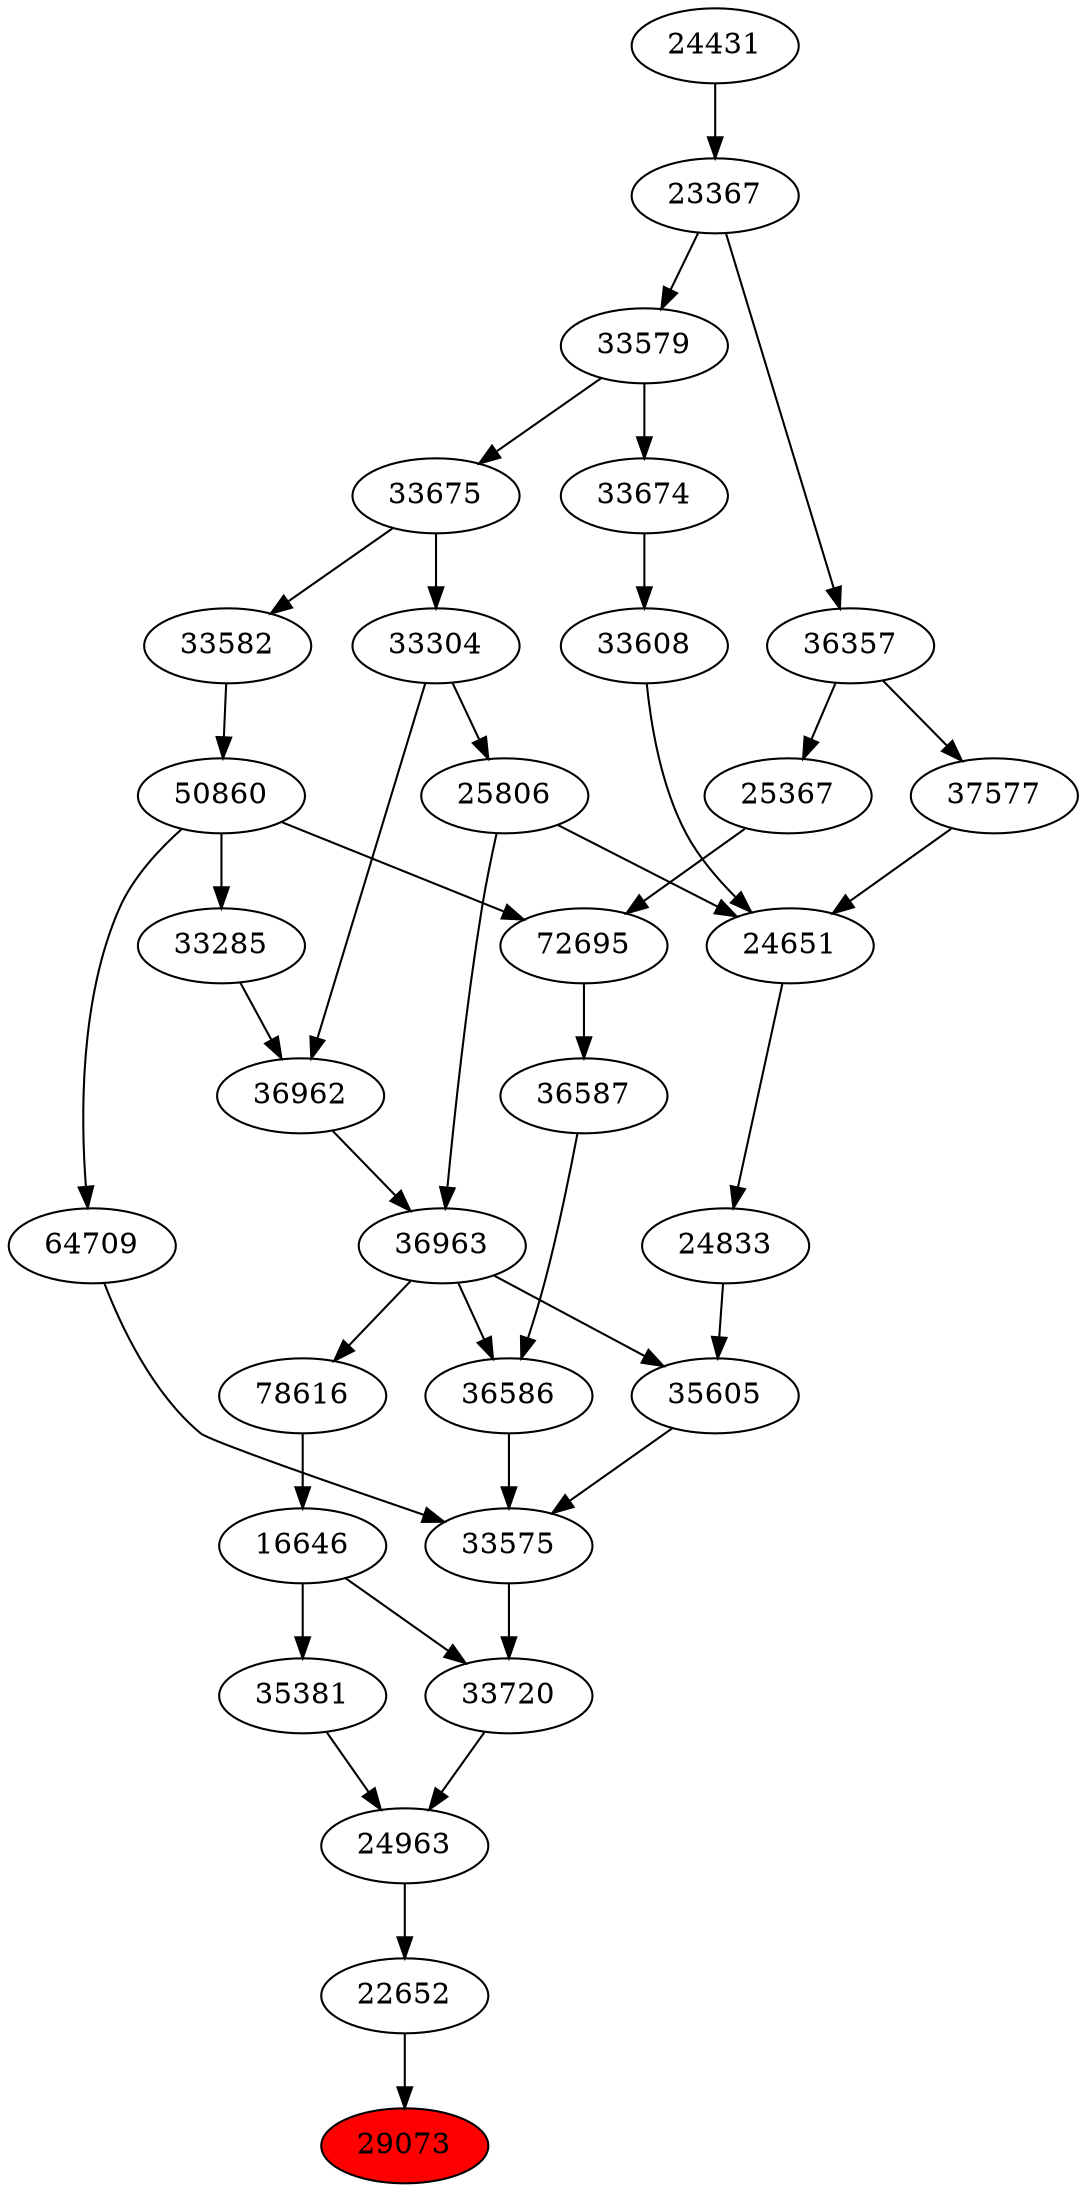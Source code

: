 strict digraph{ 
29073 [label="29073" fillcolor=red style=filled]
22652 -> 29073
22652 [label="22652"]
24963 -> 22652
24963 [label="24963"]
33720 -> 24963
35381 -> 24963
33720 [label="33720"]
16646 -> 33720
33575 -> 33720
35381 [label="35381"]
16646 -> 35381
16646 [label="16646"]
78616 -> 16646
33575 [label="33575"]
36586 -> 33575
35605 -> 33575
64709 -> 33575
78616 [label="78616"]
36963 -> 78616
36586 [label="36586"]
36587 -> 36586
36963 -> 36586
35605 [label="35605"]
24833 -> 35605
36963 -> 35605
64709 [label="64709"]
50860 -> 64709
36963 [label="36963"]
36962 -> 36963
25806 -> 36963
36587 [label="36587"]
72695 -> 36587
24833 [label="24833"]
24651 -> 24833
50860 [label="50860"]
33582 -> 50860
36962 [label="36962"]
33285 -> 36962
33304 -> 36962
25806 [label="25806"]
33304 -> 25806
72695 [label="72695"]
50860 -> 72695
25367 -> 72695
24651 [label="24651"]
25806 -> 24651
33608 -> 24651
37577 -> 24651
33582 [label="33582"]
33675 -> 33582
33285 [label="33285"]
50860 -> 33285
33304 [label="33304"]
33675 -> 33304
25367 [label="25367"]
36357 -> 25367
33608 [label="33608"]
33674 -> 33608
37577 [label="37577"]
36357 -> 37577
33675 [label="33675"]
33579 -> 33675
36357 [label="36357"]
23367 -> 36357
33674 [label="33674"]
33579 -> 33674
33579 [label="33579"]
23367 -> 33579
23367 [label="23367"]
24431 -> 23367
24431 [label="24431"]
}